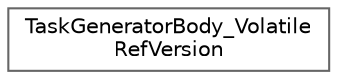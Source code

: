 digraph "类继承关系图"
{
 // LATEX_PDF_SIZE
  bgcolor="transparent";
  edge [fontname=Helvetica,fontsize=10,labelfontname=Helvetica,labelfontsize=10];
  node [fontname=Helvetica,fontsize=10,shape=box,height=0.2,width=0.4];
  rankdir="LR";
  Node0 [id="Node000000",label="TaskGeneratorBody_Volatile\lRefVersion",height=0.2,width=0.4,color="grey40", fillcolor="white", style="filled",URL="$class_task_generator_body___volatile_ref_version.html",tooltip=" "];
}
